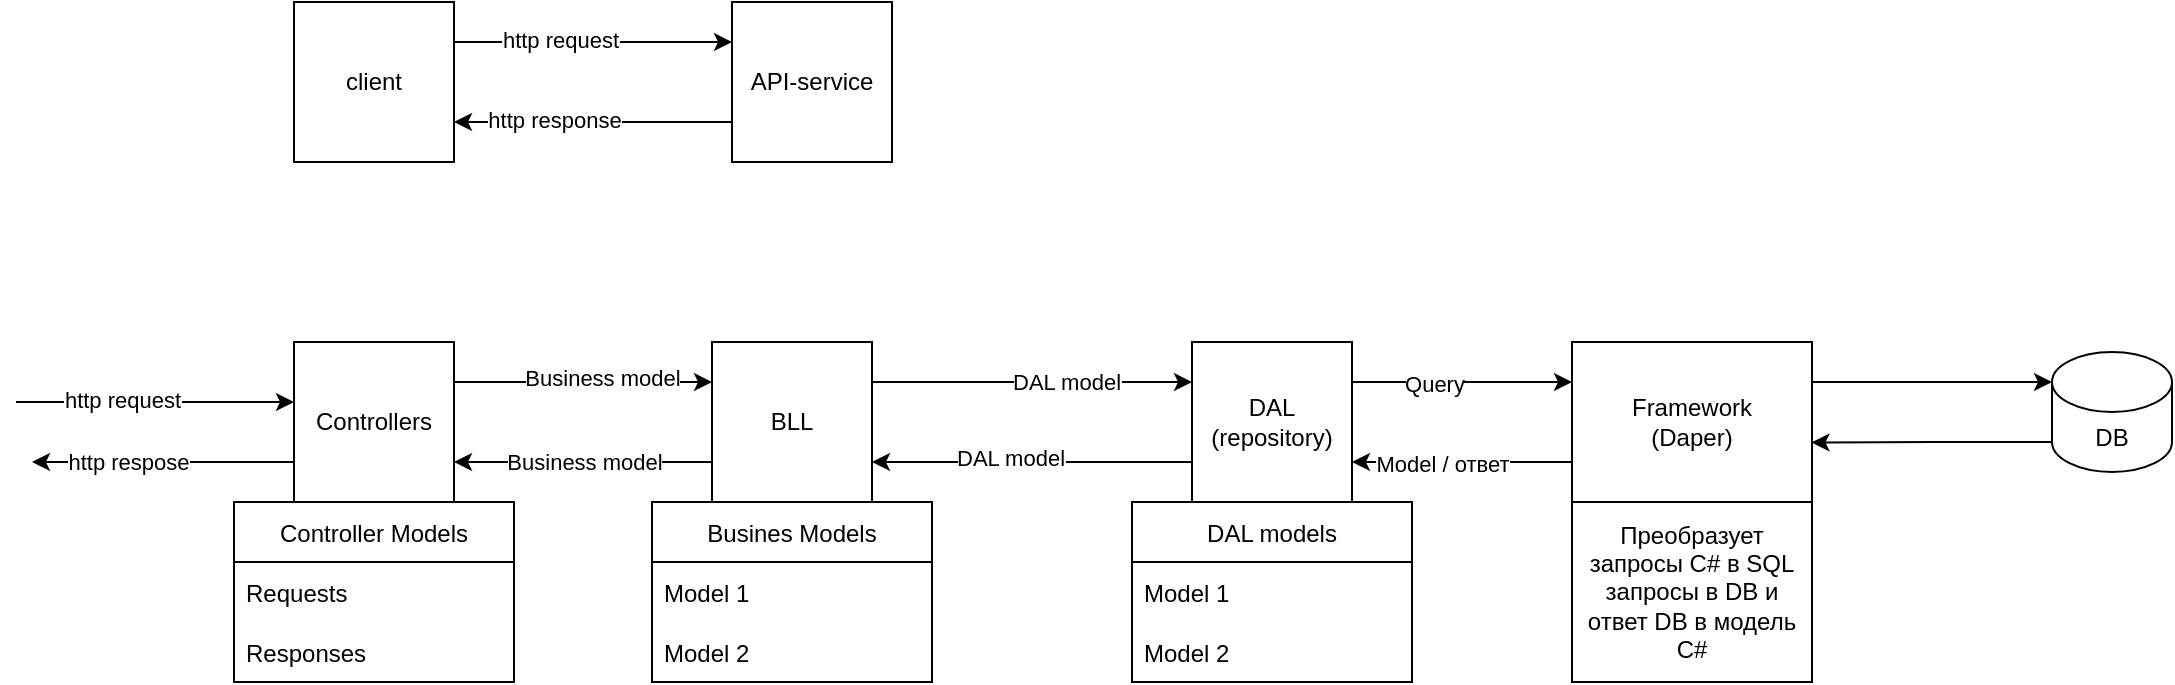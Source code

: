 <mxfile version="20.0.1" type="device"><diagram id="2uMu9uX7WpRXl0JmzF2G" name="Page-1"><mxGraphModel dx="1865" dy="547" grid="1" gridSize="10" guides="1" tooltips="1" connect="1" arrows="1" fold="1" page="1" pageScale="1" pageWidth="827" pageHeight="1169" math="0" shadow="0"><root><mxCell id="0"/><mxCell id="1" parent="0"/><mxCell id="ec2i8jU_LyU-vaV9GYLU-5" style="edgeStyle=orthogonalEdgeStyle;rounded=0;orthogonalLoop=1;jettySize=auto;html=1;exitX=0;exitY=0.75;exitDx=0;exitDy=0;entryX=1;entryY=0.75;entryDx=0;entryDy=0;" edge="1" parent="1" source="ec2i8jU_LyU-vaV9GYLU-1" target="ec2i8jU_LyU-vaV9GYLU-2"><mxGeometry relative="1" as="geometry"/></mxCell><mxCell id="ec2i8jU_LyU-vaV9GYLU-6" value="http response" style="edgeLabel;html=1;align=center;verticalAlign=middle;resizable=0;points=[];" vertex="1" connectable="0" parent="ec2i8jU_LyU-vaV9GYLU-5"><mxGeometry x="0.284" y="-1" relative="1" as="geometry"><mxPoint as="offset"/></mxGeometry></mxCell><mxCell id="ec2i8jU_LyU-vaV9GYLU-1" value="API-service" style="whiteSpace=wrap;html=1;aspect=fixed;" vertex="1" parent="1"><mxGeometry x="340" y="110" width="80" height="80" as="geometry"/></mxCell><mxCell id="ec2i8jU_LyU-vaV9GYLU-3" style="edgeStyle=orthogonalEdgeStyle;rounded=0;orthogonalLoop=1;jettySize=auto;html=1;exitX=1;exitY=0.25;exitDx=0;exitDy=0;entryX=0;entryY=0.25;entryDx=0;entryDy=0;" edge="1" parent="1" source="ec2i8jU_LyU-vaV9GYLU-2" target="ec2i8jU_LyU-vaV9GYLU-1"><mxGeometry relative="1" as="geometry"/></mxCell><mxCell id="ec2i8jU_LyU-vaV9GYLU-4" value="http request" style="edgeLabel;html=1;align=center;verticalAlign=middle;resizable=0;points=[];" vertex="1" connectable="0" parent="ec2i8jU_LyU-vaV9GYLU-3"><mxGeometry x="-0.244" y="1" relative="1" as="geometry"><mxPoint as="offset"/></mxGeometry></mxCell><mxCell id="ec2i8jU_LyU-vaV9GYLU-2" value="client" style="whiteSpace=wrap;html=1;aspect=fixed;" vertex="1" parent="1"><mxGeometry x="121" y="110" width="80" height="80" as="geometry"/></mxCell><mxCell id="ec2i8jU_LyU-vaV9GYLU-19" style="edgeStyle=orthogonalEdgeStyle;rounded=0;orthogonalLoop=1;jettySize=auto;html=1;exitX=1;exitY=0.25;exitDx=0;exitDy=0;entryX=0;entryY=0.25;entryDx=0;entryDy=0;" edge="1" parent="1" source="ec2i8jU_LyU-vaV9GYLU-7" target="ec2i8jU_LyU-vaV9GYLU-8"><mxGeometry relative="1" as="geometry"/></mxCell><mxCell id="ec2i8jU_LyU-vaV9GYLU-20" value="Business model" style="edgeLabel;html=1;align=center;verticalAlign=middle;resizable=0;points=[];" vertex="1" connectable="0" parent="ec2i8jU_LyU-vaV9GYLU-19"><mxGeometry x="0.138" y="2" relative="1" as="geometry"><mxPoint as="offset"/></mxGeometry></mxCell><mxCell id="ec2i8jU_LyU-vaV9GYLU-43" style="edgeStyle=orthogonalEdgeStyle;rounded=0;orthogonalLoop=1;jettySize=auto;html=1;exitX=0;exitY=0.75;exitDx=0;exitDy=0;" edge="1" parent="1" source="ec2i8jU_LyU-vaV9GYLU-7"><mxGeometry relative="1" as="geometry"><mxPoint x="-10" y="340" as="targetPoint"/></mxGeometry></mxCell><mxCell id="ec2i8jU_LyU-vaV9GYLU-47" value="http respose" style="edgeLabel;html=1;align=center;verticalAlign=middle;resizable=0;points=[];" vertex="1" connectable="0" parent="ec2i8jU_LyU-vaV9GYLU-43"><mxGeometry x="0.273" y="-1" relative="1" as="geometry"><mxPoint as="offset"/></mxGeometry></mxCell><mxCell id="ec2i8jU_LyU-vaV9GYLU-7" value="Controllers" style="whiteSpace=wrap;html=1;aspect=fixed;" vertex="1" parent="1"><mxGeometry x="121" y="280" width="80" height="80" as="geometry"/></mxCell><mxCell id="ec2i8jU_LyU-vaV9GYLU-40" style="edgeStyle=orthogonalEdgeStyle;rounded=0;orthogonalLoop=1;jettySize=auto;html=1;exitX=1;exitY=0.25;exitDx=0;exitDy=0;entryX=0;entryY=0.25;entryDx=0;entryDy=0;" edge="1" parent="1" source="ec2i8jU_LyU-vaV9GYLU-8" target="ec2i8jU_LyU-vaV9GYLU-21"><mxGeometry relative="1" as="geometry"/></mxCell><mxCell id="ec2i8jU_LyU-vaV9GYLU-45" value="DAL model" style="edgeLabel;html=1;align=center;verticalAlign=middle;resizable=0;points=[];" vertex="1" connectable="0" parent="ec2i8jU_LyU-vaV9GYLU-40"><mxGeometry x="0.207" relative="1" as="geometry"><mxPoint as="offset"/></mxGeometry></mxCell><mxCell id="ec2i8jU_LyU-vaV9GYLU-42" value="Business model" style="edgeStyle=orthogonalEdgeStyle;rounded=0;orthogonalLoop=1;jettySize=auto;html=1;exitX=0;exitY=0.75;exitDx=0;exitDy=0;entryX=1;entryY=0.75;entryDx=0;entryDy=0;" edge="1" parent="1" source="ec2i8jU_LyU-vaV9GYLU-8" target="ec2i8jU_LyU-vaV9GYLU-7"><mxGeometry relative="1" as="geometry"/></mxCell><mxCell id="ec2i8jU_LyU-vaV9GYLU-8" value="BLL" style="whiteSpace=wrap;html=1;aspect=fixed;" vertex="1" parent="1"><mxGeometry x="330" y="280" width="80" height="80" as="geometry"/></mxCell><mxCell id="ec2i8jU_LyU-vaV9GYLU-9" style="edgeStyle=orthogonalEdgeStyle;rounded=0;orthogonalLoop=1;jettySize=auto;html=1;exitX=1;exitY=0.25;exitDx=0;exitDy=0;entryX=0;entryY=0.25;entryDx=0;entryDy=0;" edge="1" parent="1"><mxGeometry relative="1" as="geometry"><mxPoint x="-18" y="310" as="sourcePoint"/><mxPoint x="121" y="310" as="targetPoint"/></mxGeometry></mxCell><mxCell id="ec2i8jU_LyU-vaV9GYLU-10" value="http request" style="edgeLabel;html=1;align=center;verticalAlign=middle;resizable=0;points=[];" vertex="1" connectable="0" parent="ec2i8jU_LyU-vaV9GYLU-9"><mxGeometry x="-0.244" y="1" relative="1" as="geometry"><mxPoint as="offset"/></mxGeometry></mxCell><mxCell id="ec2i8jU_LyU-vaV9GYLU-12" value="Controller Models" style="swimlane;fontStyle=0;childLayout=stackLayout;horizontal=1;startSize=30;horizontalStack=0;resizeParent=1;resizeParentMax=0;resizeLast=0;collapsible=1;marginBottom=0;" vertex="1" parent="1"><mxGeometry x="91" y="360" width="140" height="90" as="geometry"/></mxCell><mxCell id="ec2i8jU_LyU-vaV9GYLU-13" value="Requests" style="text;strokeColor=none;fillColor=none;align=left;verticalAlign=middle;spacingLeft=4;spacingRight=4;overflow=hidden;points=[[0,0.5],[1,0.5]];portConstraint=eastwest;rotatable=0;" vertex="1" parent="ec2i8jU_LyU-vaV9GYLU-12"><mxGeometry y="30" width="140" height="30" as="geometry"/></mxCell><mxCell id="ec2i8jU_LyU-vaV9GYLU-14" value="Responses" style="text;strokeColor=none;fillColor=none;align=left;verticalAlign=middle;spacingLeft=4;spacingRight=4;overflow=hidden;points=[[0,0.5],[1,0.5]];portConstraint=eastwest;rotatable=0;" vertex="1" parent="ec2i8jU_LyU-vaV9GYLU-12"><mxGeometry y="60" width="140" height="30" as="geometry"/></mxCell><mxCell id="ec2i8jU_LyU-vaV9GYLU-16" value="Busines Models" style="swimlane;fontStyle=0;childLayout=stackLayout;horizontal=1;startSize=30;horizontalStack=0;resizeParent=1;resizeParentMax=0;resizeLast=0;collapsible=1;marginBottom=0;" vertex="1" parent="1"><mxGeometry x="300" y="360" width="140" height="90" as="geometry"/></mxCell><mxCell id="ec2i8jU_LyU-vaV9GYLU-17" value="Model 1" style="text;strokeColor=none;fillColor=none;align=left;verticalAlign=middle;spacingLeft=4;spacingRight=4;overflow=hidden;points=[[0,0.5],[1,0.5]];portConstraint=eastwest;rotatable=0;" vertex="1" parent="ec2i8jU_LyU-vaV9GYLU-16"><mxGeometry y="30" width="140" height="30" as="geometry"/></mxCell><mxCell id="ec2i8jU_LyU-vaV9GYLU-18" value="Model 2" style="text;strokeColor=none;fillColor=none;align=left;verticalAlign=middle;spacingLeft=4;spacingRight=4;overflow=hidden;points=[[0,0.5],[1,0.5]];portConstraint=eastwest;rotatable=0;" vertex="1" parent="ec2i8jU_LyU-vaV9GYLU-16"><mxGeometry y="60" width="140" height="30" as="geometry"/></mxCell><mxCell id="ec2i8jU_LyU-vaV9GYLU-36" style="edgeStyle=orthogonalEdgeStyle;rounded=0;orthogonalLoop=1;jettySize=auto;html=1;exitX=1;exitY=0.25;exitDx=0;exitDy=0;entryX=0;entryY=0.25;entryDx=0;entryDy=0;" edge="1" parent="1" source="ec2i8jU_LyU-vaV9GYLU-21" target="ec2i8jU_LyU-vaV9GYLU-31"><mxGeometry relative="1" as="geometry"/></mxCell><mxCell id="ec2i8jU_LyU-vaV9GYLU-38" value="Query" style="edgeLabel;html=1;align=center;verticalAlign=middle;resizable=0;points=[];" vertex="1" connectable="0" parent="ec2i8jU_LyU-vaV9GYLU-36"><mxGeometry x="-0.255" y="-1" relative="1" as="geometry"><mxPoint as="offset"/></mxGeometry></mxCell><mxCell id="ec2i8jU_LyU-vaV9GYLU-41" style="edgeStyle=orthogonalEdgeStyle;rounded=0;orthogonalLoop=1;jettySize=auto;html=1;exitX=0;exitY=0.75;exitDx=0;exitDy=0;entryX=1;entryY=0.75;entryDx=0;entryDy=0;" edge="1" parent="1" source="ec2i8jU_LyU-vaV9GYLU-21" target="ec2i8jU_LyU-vaV9GYLU-8"><mxGeometry relative="1" as="geometry"/></mxCell><mxCell id="ec2i8jU_LyU-vaV9GYLU-46" value="DAL model" style="edgeLabel;html=1;align=center;verticalAlign=middle;resizable=0;points=[];" vertex="1" connectable="0" parent="ec2i8jU_LyU-vaV9GYLU-41"><mxGeometry x="0.142" y="-2" relative="1" as="geometry"><mxPoint as="offset"/></mxGeometry></mxCell><mxCell id="ec2i8jU_LyU-vaV9GYLU-21" value="DAL&lt;br&gt;(repository)" style="whiteSpace=wrap;html=1;aspect=fixed;" vertex="1" parent="1"><mxGeometry x="570" y="280" width="80" height="80" as="geometry"/></mxCell><mxCell id="ec2i8jU_LyU-vaV9GYLU-22" value="DAL models" style="swimlane;fontStyle=0;childLayout=stackLayout;horizontal=1;startSize=30;horizontalStack=0;resizeParent=1;resizeParentMax=0;resizeLast=0;collapsible=1;marginBottom=0;" vertex="1" parent="1"><mxGeometry x="540" y="360" width="140" height="90" as="geometry"/></mxCell><mxCell id="ec2i8jU_LyU-vaV9GYLU-23" value="Model 1" style="text;strokeColor=none;fillColor=none;align=left;verticalAlign=middle;spacingLeft=4;spacingRight=4;overflow=hidden;points=[[0,0.5],[1,0.5]];portConstraint=eastwest;rotatable=0;" vertex="1" parent="ec2i8jU_LyU-vaV9GYLU-22"><mxGeometry y="30" width="140" height="30" as="geometry"/></mxCell><mxCell id="ec2i8jU_LyU-vaV9GYLU-24" value="Model 2" style="text;strokeColor=none;fillColor=none;align=left;verticalAlign=middle;spacingLeft=4;spacingRight=4;overflow=hidden;points=[[0,0.5],[1,0.5]];portConstraint=eastwest;rotatable=0;" vertex="1" parent="ec2i8jU_LyU-vaV9GYLU-22"><mxGeometry y="60" width="140" height="30" as="geometry"/></mxCell><mxCell id="ec2i8jU_LyU-vaV9GYLU-35" style="edgeStyle=orthogonalEdgeStyle;rounded=0;orthogonalLoop=1;jettySize=auto;html=1;exitX=0;exitY=1;exitDx=0;exitDy=-15;exitPerimeter=0;entryX=0.998;entryY=0.628;entryDx=0;entryDy=0;entryPerimeter=0;" edge="1" parent="1" source="ec2i8jU_LyU-vaV9GYLU-25" target="ec2i8jU_LyU-vaV9GYLU-31"><mxGeometry relative="1" as="geometry"/></mxCell><mxCell id="ec2i8jU_LyU-vaV9GYLU-25" value="DB" style="shape=cylinder3;whiteSpace=wrap;html=1;boundedLbl=1;backgroundOutline=1;size=15;" vertex="1" parent="1"><mxGeometry x="1000" y="285" width="60" height="60" as="geometry"/></mxCell><mxCell id="ec2i8jU_LyU-vaV9GYLU-33" style="edgeStyle=orthogonalEdgeStyle;rounded=0;orthogonalLoop=1;jettySize=auto;html=1;exitX=1;exitY=0.25;exitDx=0;exitDy=0;entryX=0;entryY=0;entryDx=0;entryDy=15;entryPerimeter=0;" edge="1" parent="1" source="ec2i8jU_LyU-vaV9GYLU-31" target="ec2i8jU_LyU-vaV9GYLU-25"><mxGeometry relative="1" as="geometry"/></mxCell><mxCell id="ec2i8jU_LyU-vaV9GYLU-37" style="edgeStyle=orthogonalEdgeStyle;rounded=0;orthogonalLoop=1;jettySize=auto;html=1;exitX=0;exitY=0.75;exitDx=0;exitDy=0;entryX=1;entryY=0.75;entryDx=0;entryDy=0;" edge="1" parent="1" source="ec2i8jU_LyU-vaV9GYLU-31" target="ec2i8jU_LyU-vaV9GYLU-21"><mxGeometry relative="1" as="geometry"/></mxCell><mxCell id="ec2i8jU_LyU-vaV9GYLU-39" value="Model / ответ" style="edgeLabel;html=1;align=center;verticalAlign=middle;resizable=0;points=[];" vertex="1" connectable="0" parent="ec2i8jU_LyU-vaV9GYLU-37"><mxGeometry x="0.182" y="1" relative="1" as="geometry"><mxPoint as="offset"/></mxGeometry></mxCell><mxCell id="ec2i8jU_LyU-vaV9GYLU-31" value="Framework&lt;br&gt;(Daper)" style="rounded=0;whiteSpace=wrap;html=1;" vertex="1" parent="1"><mxGeometry x="760" y="280" width="120" height="80" as="geometry"/></mxCell><mxCell id="ec2i8jU_LyU-vaV9GYLU-32" value="Преобразует запросы C# в SQL запросы в DB и ответ DB в модель C#" style="rounded=0;whiteSpace=wrap;html=1;" vertex="1" parent="1"><mxGeometry x="760" y="360" width="120" height="90" as="geometry"/></mxCell></root></mxGraphModel></diagram></mxfile>